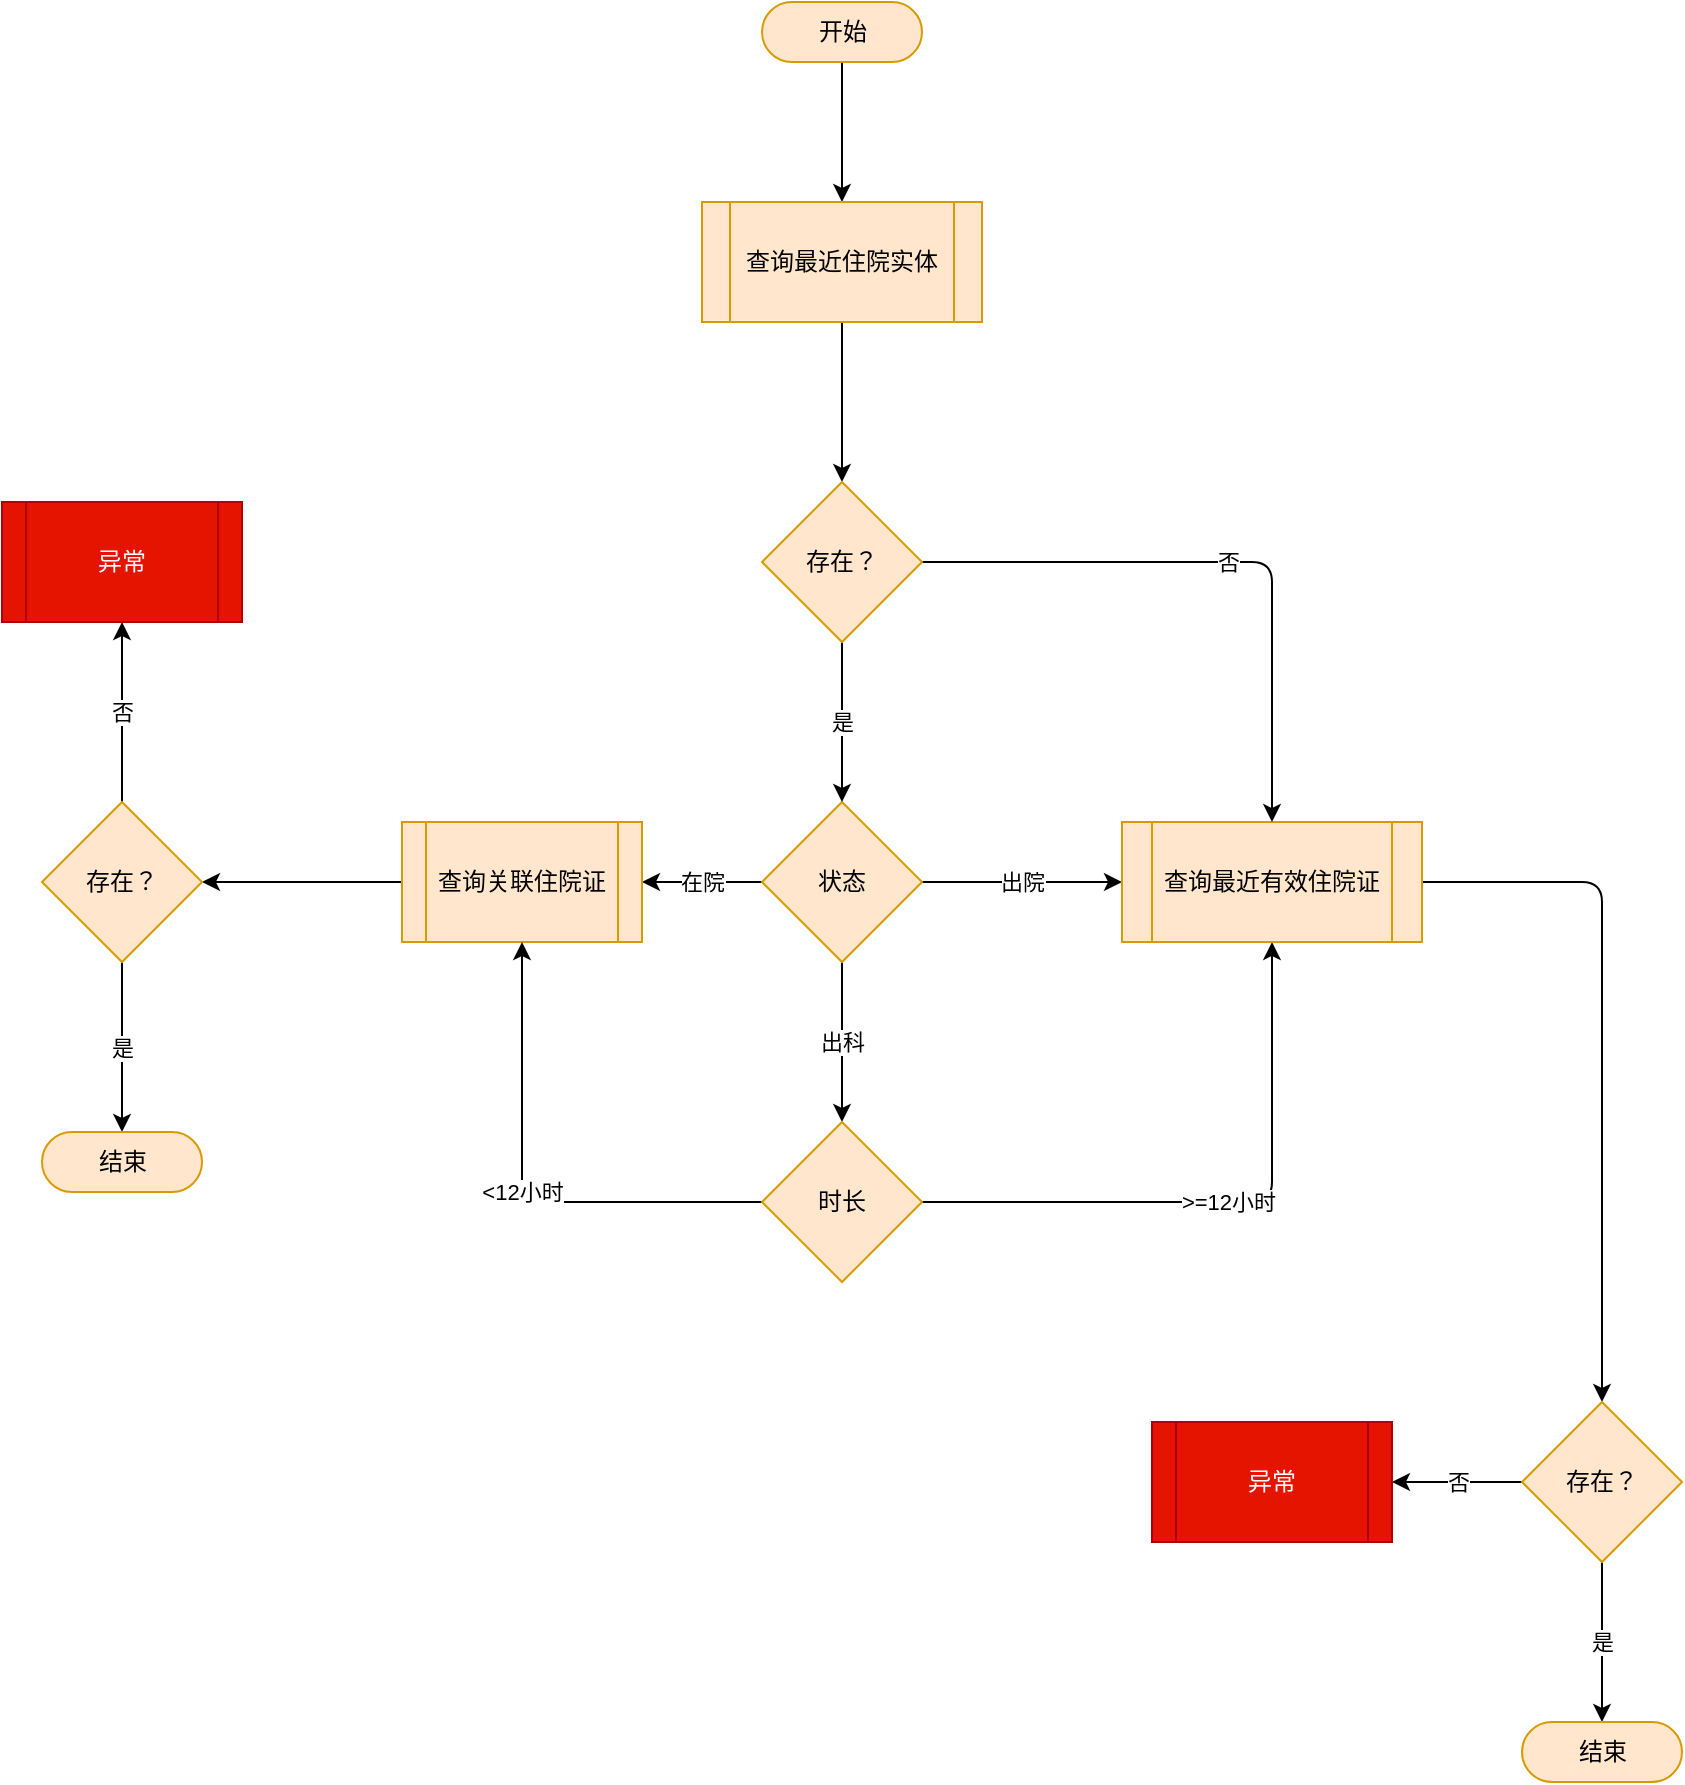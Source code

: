 <mxfile>
    <diagram id="2eUTmk7h6-0M79RjcemK" name="Page-1">
        <mxGraphModel dx="3466" dy="1979" grid="1" gridSize="10" guides="1" tooltips="1" connect="1" arrows="1" fold="1" page="1" pageScale="1" pageWidth="1920" pageHeight="1200" math="0" shadow="0">
            <root>
                <mxCell id="0"/>
                <mxCell id="1" parent="0"/>
                <mxCell id="4" value="" style="edgeStyle=none;html=1;" edge="1" parent="1" source="2" target="3">
                    <mxGeometry relative="1" as="geometry"/>
                </mxCell>
                <mxCell id="2" value="开始" style="html=1;dashed=0;whitespace=wrap;shape=mxgraph.dfd.start;fillColor=#ffe6cc;strokeColor=#d79b00;" vertex="1" parent="1">
                    <mxGeometry x="220" y="-90" width="80" height="30" as="geometry"/>
                </mxCell>
                <mxCell id="28" value="" style="edgeStyle=orthogonalEdgeStyle;html=1;entryX=0.5;entryY=0;entryDx=0;entryDy=0;" edge="1" parent="1" source="3" target="58">
                    <mxGeometry relative="1" as="geometry">
                        <mxPoint x="330" y="140" as="targetPoint"/>
                    </mxGeometry>
                </mxCell>
                <mxCell id="3" value="查询最近住院实体" style="shape=process;whiteSpace=wrap;html=1;backgroundOutline=1;dashed=0;strokeColor=#d79b00;fillColor=#ffe6cc;" vertex="1" parent="1">
                    <mxGeometry x="190" y="10" width="140" height="60" as="geometry"/>
                </mxCell>
                <mxCell id="32" value="在院" style="edgeStyle=orthogonalEdgeStyle;html=1;" edge="1" parent="1" source="27" target="31">
                    <mxGeometry relative="1" as="geometry"/>
                </mxCell>
                <mxCell id="45" value="出科" style="edgeStyle=orthogonalEdgeStyle;html=1;" edge="1" parent="1" source="27" target="44">
                    <mxGeometry relative="1" as="geometry"/>
                </mxCell>
                <mxCell id="49" value="出院" style="edgeStyle=orthogonalEdgeStyle;html=1;exitX=1;exitY=0.5;exitDx=0;exitDy=0;entryX=0;entryY=0.5;entryDx=0;entryDy=0;" edge="1" parent="1" source="27" target="47">
                    <mxGeometry relative="1" as="geometry"/>
                </mxCell>
                <mxCell id="27" value="状态" style="rhombus;whiteSpace=wrap;html=1;dashed=0;strokeColor=#d79b00;fillColor=#ffe6cc;" vertex="1" parent="1">
                    <mxGeometry x="220" y="310" width="80" height="80" as="geometry"/>
                </mxCell>
                <mxCell id="34" value="" style="edgeStyle=orthogonalEdgeStyle;html=1;" edge="1" parent="1" source="31" target="33">
                    <mxGeometry relative="1" as="geometry"/>
                </mxCell>
                <mxCell id="31" value="查询关联住院证" style="shape=process;whiteSpace=wrap;html=1;backgroundOutline=1;dashed=0;strokeColor=#d79b00;fillColor=#ffe6cc;" vertex="1" parent="1">
                    <mxGeometry x="40" y="320" width="120" height="60" as="geometry"/>
                </mxCell>
                <mxCell id="36" value="否" style="edgeStyle=orthogonalEdgeStyle;html=1;" edge="1" parent="1" source="33" target="35">
                    <mxGeometry relative="1" as="geometry"/>
                </mxCell>
                <mxCell id="40" value="是" style="edgeStyle=orthogonalEdgeStyle;html=1;" edge="1" parent="1" source="33" target="39">
                    <mxGeometry relative="1" as="geometry"/>
                </mxCell>
                <mxCell id="33" value="存在？" style="rhombus;whiteSpace=wrap;html=1;dashed=0;strokeColor=#d79b00;fillColor=#ffe6cc;" vertex="1" parent="1">
                    <mxGeometry x="-140" y="310" width="80" height="80" as="geometry"/>
                </mxCell>
                <mxCell id="35" value="异常" style="shape=process;whiteSpace=wrap;html=1;backgroundOutline=1;dashed=0;strokeColor=#B20000;fillColor=#e51400;fontColor=#ffffff;" vertex="1" parent="1">
                    <mxGeometry x="-160" y="160" width="120" height="60" as="geometry"/>
                </mxCell>
                <mxCell id="39" value="结束" style="html=1;dashed=0;whitespace=wrap;shape=mxgraph.dfd.start;fillColor=#ffe6cc;strokeColor=#d79b00;" vertex="1" parent="1">
                    <mxGeometry x="-140" y="475" width="80" height="30" as="geometry"/>
                </mxCell>
                <mxCell id="46" value="&amp;lt;12小时" style="edgeStyle=orthogonalEdgeStyle;html=1;exitX=0;exitY=0.5;exitDx=0;exitDy=0;entryX=0.5;entryY=1;entryDx=0;entryDy=0;" edge="1" parent="1" source="44" target="31">
                    <mxGeometry relative="1" as="geometry"/>
                </mxCell>
                <mxCell id="48" value="&amp;gt;=12小时" style="edgeStyle=orthogonalEdgeStyle;html=1;entryX=0.5;entryY=1;entryDx=0;entryDy=0;" edge="1" parent="1" source="44" target="47">
                    <mxGeometry relative="1" as="geometry"/>
                </mxCell>
                <mxCell id="44" value="时长" style="rhombus;whiteSpace=wrap;html=1;dashed=0;strokeColor=#d79b00;fillColor=#ffe6cc;" vertex="1" parent="1">
                    <mxGeometry x="220" y="470" width="80" height="80" as="geometry"/>
                </mxCell>
                <mxCell id="51" value="" style="edgeStyle=orthogonalEdgeStyle;html=1;exitX=1;exitY=0.5;exitDx=0;exitDy=0;" edge="1" parent="1" source="47" target="50">
                    <mxGeometry relative="1" as="geometry">
                        <mxPoint x="600" y="520" as="sourcePoint"/>
                    </mxGeometry>
                </mxCell>
                <mxCell id="47" value="查询最近有效住院证" style="shape=process;whiteSpace=wrap;html=1;backgroundOutline=1;dashed=0;strokeColor=#d79b00;fillColor=#ffe6cc;" vertex="1" parent="1">
                    <mxGeometry x="400" y="320" width="150" height="60" as="geometry"/>
                </mxCell>
                <mxCell id="53" value="否" style="edgeStyle=orthogonalEdgeStyle;html=1;" edge="1" parent="1" source="50" target="52">
                    <mxGeometry relative="1" as="geometry"/>
                </mxCell>
                <mxCell id="55" value="是" style="edgeStyle=orthogonalEdgeStyle;html=1;" edge="1" parent="1" source="50" target="54">
                    <mxGeometry relative="1" as="geometry"/>
                </mxCell>
                <mxCell id="50" value="存在？" style="rhombus;whiteSpace=wrap;html=1;dashed=0;strokeColor=#d79b00;fillColor=#ffe6cc;" vertex="1" parent="1">
                    <mxGeometry x="600" y="610" width="80" height="80" as="geometry"/>
                </mxCell>
                <mxCell id="52" value="异常" style="shape=process;whiteSpace=wrap;html=1;backgroundOutline=1;dashed=0;strokeColor=#B20000;fillColor=#e51400;fontColor=#ffffff;" vertex="1" parent="1">
                    <mxGeometry x="415" y="620" width="120" height="60" as="geometry"/>
                </mxCell>
                <mxCell id="54" value="结束" style="html=1;dashed=0;whitespace=wrap;shape=mxgraph.dfd.start;fillColor=#ffe6cc;strokeColor=#d79b00;" vertex="1" parent="1">
                    <mxGeometry x="600" y="770" width="80" height="30" as="geometry"/>
                </mxCell>
                <mxCell id="57" value="是" style="edgeStyle=orthogonalEdgeStyle;html=1;exitX=0.5;exitY=1;exitDx=0;exitDy=0;" edge="1" parent="1" source="58" target="27">
                    <mxGeometry relative="1" as="geometry">
                        <mxPoint x="310" y="260" as="sourcePoint"/>
                    </mxGeometry>
                </mxCell>
                <mxCell id="60" value="否" style="edgeStyle=orthogonalEdgeStyle;html=1;exitX=1;exitY=0.5;exitDx=0;exitDy=0;entryX=0.5;entryY=0;entryDx=0;entryDy=0;" edge="1" parent="1" source="58" target="47">
                    <mxGeometry relative="1" as="geometry"/>
                </mxCell>
                <mxCell id="58" value="存在？" style="rhombus;whiteSpace=wrap;html=1;dashed=0;strokeColor=#d79b00;fillColor=#ffe6cc;" vertex="1" parent="1">
                    <mxGeometry x="220" y="150" width="80" height="80" as="geometry"/>
                </mxCell>
            </root>
        </mxGraphModel>
    </diagram>
</mxfile>